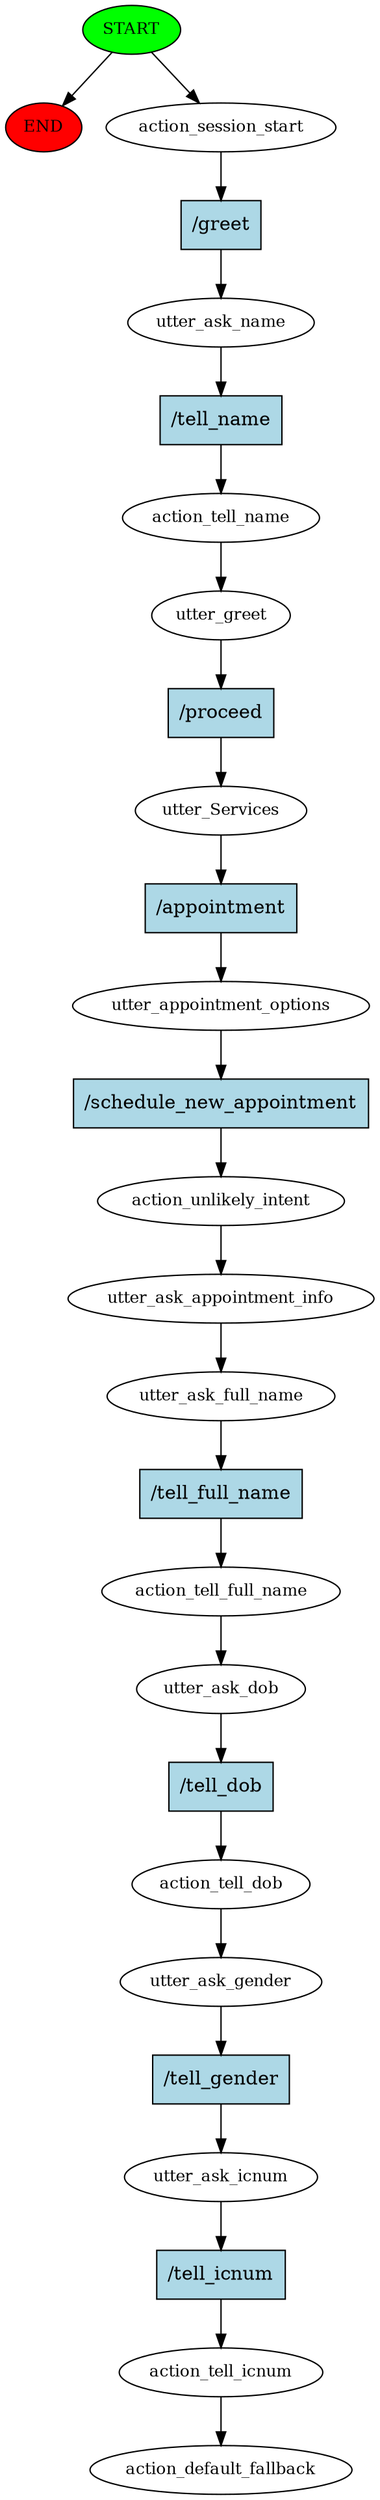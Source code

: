 digraph  {
0 [class="start active", fillcolor=green, fontsize=12, label=START, style=filled];
"-1" [class=end, fillcolor=red, fontsize=12, label=END, style=filled];
1 [class=active, fontsize=12, label=action_session_start];
2 [class=active, fontsize=12, label=utter_ask_name];
3 [class=active, fontsize=12, label=action_tell_name];
4 [class=active, fontsize=12, label=utter_greet];
5 [class=active, fontsize=12, label=utter_Services];
6 [class=active, fontsize=12, label=utter_appointment_options];
7 [class=active, fontsize=12, label=action_unlikely_intent];
8 [class=active, fontsize=12, label=utter_ask_appointment_info];
9 [class=active, fontsize=12, label=utter_ask_full_name];
10 [class=active, fontsize=12, label=action_tell_full_name];
11 [class=active, fontsize=12, label=utter_ask_dob];
12 [class=active, fontsize=12, label=action_tell_dob];
13 [class=active, fontsize=12, label=utter_ask_gender];
14 [class=active, fontsize=12, label=utter_ask_icnum];
15 [class=active, fontsize=12, label=action_tell_icnum];
16 [class="dashed active", fontsize=12, label=action_default_fallback];
17 [class="intent active", fillcolor=lightblue, label="/greet", shape=rect, style=filled];
18 [class="intent active", fillcolor=lightblue, label="/tell_name", shape=rect, style=filled];
19 [class="intent active", fillcolor=lightblue, label="/proceed", shape=rect, style=filled];
20 [class="intent active", fillcolor=lightblue, label="/appointment", shape=rect, style=filled];
21 [class="intent active", fillcolor=lightblue, label="/schedule_new_appointment", shape=rect, style=filled];
22 [class="intent active", fillcolor=lightblue, label="/tell_full_name", shape=rect, style=filled];
23 [class="intent active", fillcolor=lightblue, label="/tell_dob", shape=rect, style=filled];
24 [class="intent active", fillcolor=lightblue, label="/tell_gender", shape=rect, style=filled];
25 [class="intent active", fillcolor=lightblue, label="/tell_icnum", shape=rect, style=filled];
0 -> "-1"  [class="", key=NONE, label=""];
0 -> 1  [class=active, key=NONE, label=""];
1 -> 17  [class=active, key=0];
2 -> 18  [class=active, key=0];
3 -> 4  [class=active, key=NONE, label=""];
4 -> 19  [class=active, key=0];
5 -> 20  [class=active, key=0];
6 -> 21  [class=active, key=0];
7 -> 8  [class=active, key=NONE, label=""];
8 -> 9  [class=active, key=NONE, label=""];
9 -> 22  [class=active, key=0];
10 -> 11  [class=active, key=NONE, label=""];
11 -> 23  [class=active, key=0];
12 -> 13  [class=active, key=NONE, label=""];
13 -> 24  [class=active, key=0];
14 -> 25  [class=active, key=0];
15 -> 16  [class=active, key=NONE, label=""];
17 -> 2  [class=active, key=0];
18 -> 3  [class=active, key=0];
19 -> 5  [class=active, key=0];
20 -> 6  [class=active, key=0];
21 -> 7  [class=active, key=0];
22 -> 10  [class=active, key=0];
23 -> 12  [class=active, key=0];
24 -> 14  [class=active, key=0];
25 -> 15  [class=active, key=0];
}

